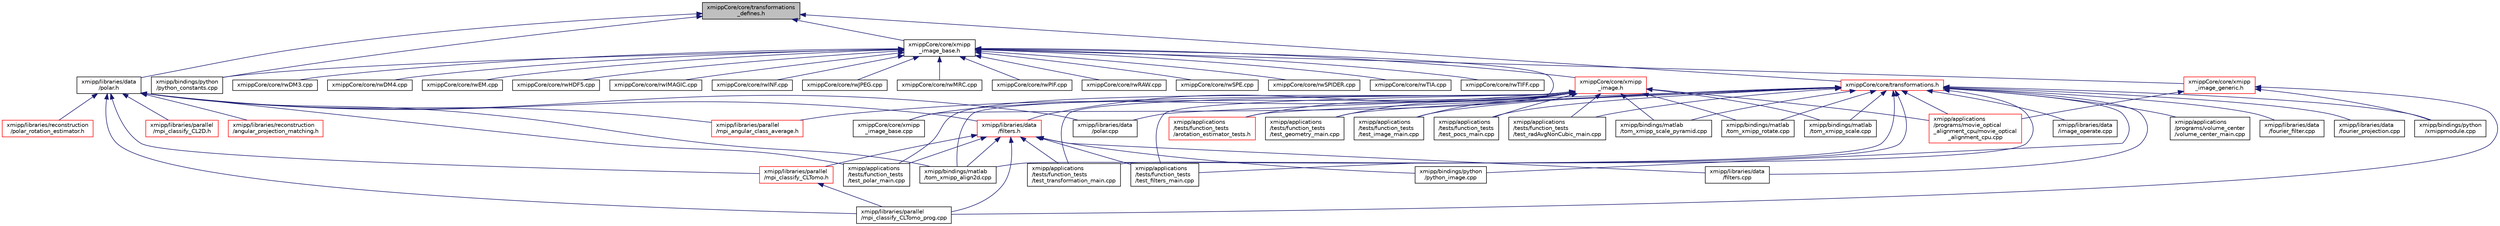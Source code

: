 digraph "xmippCore/core/transformations_defines.h"
{
  edge [fontname="Helvetica",fontsize="10",labelfontname="Helvetica",labelfontsize="10"];
  node [fontname="Helvetica",fontsize="10",shape=record];
  Node1 [label="xmippCore/core/transformations\l_defines.h",height=0.2,width=0.4,color="black", fillcolor="grey75", style="filled", fontcolor="black"];
  Node1 -> Node2 [dir="back",color="midnightblue",fontsize="10",style="solid",fontname="Helvetica"];
  Node2 [label="xmipp/bindings/python\l/python_constants.cpp",height=0.2,width=0.4,color="black", fillcolor="white", style="filled",URL="$python__constants_8cpp.html"];
  Node1 -> Node3 [dir="back",color="midnightblue",fontsize="10",style="solid",fontname="Helvetica"];
  Node3 [label="xmipp/libraries/data\l/polar.h",height=0.2,width=0.4,color="black", fillcolor="white", style="filled",URL="$polar_8h.html"];
  Node3 -> Node4 [dir="back",color="midnightblue",fontsize="10",style="solid",fontname="Helvetica"];
  Node4 [label="xmipp/applications\l/tests/function_tests\l/test_polar_main.cpp",height=0.2,width=0.4,color="black", fillcolor="white", style="filled",URL="$test__polar__main_8cpp.html"];
  Node3 -> Node5 [dir="back",color="midnightblue",fontsize="10",style="solid",fontname="Helvetica"];
  Node5 [label="xmipp/bindings/matlab\l/tom_xmipp_align2d.cpp",height=0.2,width=0.4,color="black", fillcolor="white", style="filled",URL="$tom__xmipp__align2d_8cpp.html"];
  Node3 -> Node6 [dir="back",color="midnightblue",fontsize="10",style="solid",fontname="Helvetica"];
  Node6 [label="xmipp/libraries/data\l/filters.h",height=0.2,width=0.4,color="red", fillcolor="white", style="filled",URL="$filters_8h.html"];
  Node6 -> Node8 [dir="back",color="midnightblue",fontsize="10",style="solid",fontname="Helvetica"];
  Node8 [label="xmipp/applications\l/tests/function_tests\l/test_filters_main.cpp",height=0.2,width=0.4,color="black", fillcolor="white", style="filled",URL="$test__filters__main_8cpp.html"];
  Node6 -> Node4 [dir="back",color="midnightblue",fontsize="10",style="solid",fontname="Helvetica"];
  Node6 -> Node9 [dir="back",color="midnightblue",fontsize="10",style="solid",fontname="Helvetica"];
  Node9 [label="xmipp/applications\l/tests/function_tests\l/test_transformation_main.cpp",height=0.2,width=0.4,color="black", fillcolor="white", style="filled",URL="$test__transformation__main_8cpp.html"];
  Node6 -> Node5 [dir="back",color="midnightblue",fontsize="10",style="solid",fontname="Helvetica"];
  Node6 -> Node10 [dir="back",color="midnightblue",fontsize="10",style="solid",fontname="Helvetica"];
  Node10 [label="xmipp/bindings/python\l/python_image.cpp",height=0.2,width=0.4,color="black", fillcolor="white", style="filled",URL="$python__image_8cpp.html"];
  Node6 -> Node12 [dir="back",color="midnightblue",fontsize="10",style="solid",fontname="Helvetica"];
  Node12 [label="xmipp/libraries/data\l/filters.cpp",height=0.2,width=0.4,color="black", fillcolor="white", style="filled",URL="$filters_8cpp.html"];
  Node6 -> Node120 [dir="back",color="midnightblue",fontsize="10",style="solid",fontname="Helvetica"];
  Node120 [label="xmipp/libraries/parallel\l/mpi_classify_CLTomo.h",height=0.2,width=0.4,color="red", fillcolor="white", style="filled",URL="$mpi__classify__CLTomo_8h.html"];
  Node120 -> Node122 [dir="back",color="midnightblue",fontsize="10",style="solid",fontname="Helvetica"];
  Node122 [label="xmipp/libraries/parallel\l/mpi_classify_CLTomo_prog.cpp",height=0.2,width=0.4,color="black", fillcolor="white", style="filled",URL="$mpi__classify__CLTomo__prog_8cpp.html"];
  Node6 -> Node122 [dir="back",color="midnightblue",fontsize="10",style="solid",fontname="Helvetica"];
  Node3 -> Node223 [dir="back",color="midnightblue",fontsize="10",style="solid",fontname="Helvetica"];
  Node223 [label="xmipp/libraries/data\l/polar.cpp",height=0.2,width=0.4,color="black", fillcolor="white", style="filled",URL="$polar_8cpp.html"];
  Node3 -> Node224 [dir="back",color="midnightblue",fontsize="10",style="solid",fontname="Helvetica"];
  Node224 [label="xmipp/libraries/parallel\l/mpi_angular_class_average.h",height=0.2,width=0.4,color="red", fillcolor="white", style="filled",URL="$mpi__angular__class__average_8h.html"];
  Node3 -> Node227 [dir="back",color="midnightblue",fontsize="10",style="solid",fontname="Helvetica"];
  Node227 [label="xmipp/libraries/parallel\l/mpi_classify_CL2D.h",height=0.2,width=0.4,color="red", fillcolor="white", style="filled",URL="$mpi__classify__CL2D_8h.html"];
  Node3 -> Node120 [dir="back",color="midnightblue",fontsize="10",style="solid",fontname="Helvetica"];
  Node3 -> Node122 [dir="back",color="midnightblue",fontsize="10",style="solid",fontname="Helvetica"];
  Node3 -> Node229 [dir="back",color="midnightblue",fontsize="10",style="solid",fontname="Helvetica"];
  Node229 [label="xmipp/libraries/reconstruction\l/angular_projection_matching.h",height=0.2,width=0.4,color="red", fillcolor="white", style="filled",URL="$angular__projection__matching_8h.html"];
  Node3 -> Node234 [dir="back",color="midnightblue",fontsize="10",style="solid",fontname="Helvetica"];
  Node234 [label="xmipp/libraries/reconstruction\l/polar_rotation_estimator.h",height=0.2,width=0.4,color="red", fillcolor="white", style="filled",URL="$polar__rotation__estimator_8h.html"];
  Node1 -> Node237 [dir="back",color="midnightblue",fontsize="10",style="solid",fontname="Helvetica"];
  Node237 [label="xmippCore/core/xmipp\l_image_base.h",height=0.2,width=0.4,color="black", fillcolor="white", style="filled",URL="$xmipp__image__base_8h.html"];
  Node237 -> Node2 [dir="back",color="midnightblue",fontsize="10",style="solid",fontname="Helvetica"];
  Node237 -> Node238 [dir="back",color="midnightblue",fontsize="10",style="solid",fontname="Helvetica"];
  Node238 [label="xmippCore/core/xmipp\l_image.h",height=0.2,width=0.4,color="red", fillcolor="white", style="filled",URL="$xmipp__image_8h.html"];
  Node238 -> Node241 [dir="back",color="midnightblue",fontsize="10",style="solid",fontname="Helvetica"];
  Node241 [label="xmipp/applications\l/programs/movie_optical\l_alignment_cpu/movie_optical\l_alignment_cpu.cpp",height=0.2,width=0.4,color="red", fillcolor="white", style="filled",URL="$movie__optical__alignment__cpu_8cpp.html"];
  Node238 -> Node247 [dir="back",color="midnightblue",fontsize="10",style="solid",fontname="Helvetica"];
  Node247 [label="xmipp/applications\l/tests/function_tests\l/arotation_estimator_tests.h",height=0.2,width=0.4,color="red", fillcolor="white", style="filled",URL="$arotation__estimator__tests_8h.html"];
  Node238 -> Node8 [dir="back",color="midnightblue",fontsize="10",style="solid",fontname="Helvetica"];
  Node238 -> Node251 [dir="back",color="midnightblue",fontsize="10",style="solid",fontname="Helvetica"];
  Node251 [label="xmipp/applications\l/tests/function_tests\l/test_geometry_main.cpp",height=0.2,width=0.4,color="black", fillcolor="white", style="filled",URL="$test__geometry__main_8cpp.html"];
  Node238 -> Node253 [dir="back",color="midnightblue",fontsize="10",style="solid",fontname="Helvetica"];
  Node253 [label="xmipp/applications\l/tests/function_tests\l/test_image_main.cpp",height=0.2,width=0.4,color="black", fillcolor="white", style="filled",URL="$test__image__main_8cpp.html"];
  Node238 -> Node87 [dir="back",color="midnightblue",fontsize="10",style="solid",fontname="Helvetica"];
  Node87 [label="xmipp/applications\l/tests/function_tests\l/test_pocs_main.cpp",height=0.2,width=0.4,color="black", fillcolor="white", style="filled",URL="$test__pocs__main_8cpp.html"];
  Node238 -> Node4 [dir="back",color="midnightblue",fontsize="10",style="solid",fontname="Helvetica"];
  Node238 -> Node255 [dir="back",color="midnightblue",fontsize="10",style="solid",fontname="Helvetica"];
  Node255 [label="xmipp/applications\l/tests/function_tests\l/test_radAvgNonCubic_main.cpp",height=0.2,width=0.4,color="black", fillcolor="white", style="filled",URL="$test__radAvgNonCubic__main_8cpp.html"];
  Node238 -> Node9 [dir="back",color="midnightblue",fontsize="10",style="solid",fontname="Helvetica"];
  Node238 -> Node5 [dir="back",color="midnightblue",fontsize="10",style="solid",fontname="Helvetica"];
  Node238 -> Node263 [dir="back",color="midnightblue",fontsize="10",style="solid",fontname="Helvetica"];
  Node263 [label="xmipp/bindings/matlab\l/tom_xmipp_rotate.cpp",height=0.2,width=0.4,color="black", fillcolor="white", style="filled",URL="$tom__xmipp__rotate_8cpp.html"];
  Node238 -> Node264 [dir="back",color="midnightblue",fontsize="10",style="solid",fontname="Helvetica"];
  Node264 [label="xmipp/bindings/matlab\l/tom_xmipp_scale.cpp",height=0.2,width=0.4,color="black", fillcolor="white", style="filled",URL="$tom__xmipp__scale_8cpp.html"];
  Node238 -> Node265 [dir="back",color="midnightblue",fontsize="10",style="solid",fontname="Helvetica"];
  Node265 [label="xmipp/bindings/matlab\l/tom_xmipp_scale_pyramid.cpp",height=0.2,width=0.4,color="black", fillcolor="white", style="filled",URL="$tom__xmipp__scale__pyramid_8cpp.html"];
  Node238 -> Node6 [dir="back",color="midnightblue",fontsize="10",style="solid",fontname="Helvetica"];
  Node238 -> Node224 [dir="back",color="midnightblue",fontsize="10",style="solid",fontname="Helvetica"];
  Node238 -> Node617 [dir="back",color="midnightblue",fontsize="10",style="solid",fontname="Helvetica"];
  Node617 [label="xmippCore/core/xmipp\l_image_base.cpp",height=0.2,width=0.4,color="black", fillcolor="white", style="filled",URL="$xmipp__image__base_8cpp.html"];
  Node237 -> Node622 [dir="back",color="midnightblue",fontsize="10",style="solid",fontname="Helvetica"];
  Node622 [label="xmippCore/core/xmipp\l_image_generic.h",height=0.2,width=0.4,color="red", fillcolor="white", style="filled",URL="$xmipp__image__generic_8h.html"];
  Node622 -> Node241 [dir="back",color="midnightblue",fontsize="10",style="solid",fontname="Helvetica"];
  Node622 -> Node19 [dir="back",color="midnightblue",fontsize="10",style="solid",fontname="Helvetica"];
  Node19 [label="xmipp/bindings/python\l/xmippmodule.cpp",height=0.2,width=0.4,color="black", fillcolor="white", style="filled",URL="$xmippmodule_8cpp.html"];
  Node622 -> Node122 [dir="back",color="midnightblue",fontsize="10",style="solid",fontname="Helvetica"];
  Node237 -> Node638 [dir="back",color="midnightblue",fontsize="10",style="solid",fontname="Helvetica"];
  Node638 [label="xmippCore/core/rwDM3.cpp",height=0.2,width=0.4,color="black", fillcolor="white", style="filled",URL="$rwDM3_8cpp.html"];
  Node237 -> Node639 [dir="back",color="midnightblue",fontsize="10",style="solid",fontname="Helvetica"];
  Node639 [label="xmippCore/core/rwDM4.cpp",height=0.2,width=0.4,color="black", fillcolor="white", style="filled",URL="$rwDM4_8cpp.html"];
  Node237 -> Node640 [dir="back",color="midnightblue",fontsize="10",style="solid",fontname="Helvetica"];
  Node640 [label="xmippCore/core/rwEM.cpp",height=0.2,width=0.4,color="black", fillcolor="white", style="filled",URL="$rwEM_8cpp.html"];
  Node237 -> Node641 [dir="back",color="midnightblue",fontsize="10",style="solid",fontname="Helvetica"];
  Node641 [label="xmippCore/core/rwHDF5.cpp",height=0.2,width=0.4,color="black", fillcolor="white", style="filled",URL="$rwHDF5_8cpp.html"];
  Node237 -> Node642 [dir="back",color="midnightblue",fontsize="10",style="solid",fontname="Helvetica"];
  Node642 [label="xmippCore/core/rwIMAGIC.cpp",height=0.2,width=0.4,color="black", fillcolor="white", style="filled",URL="$rwIMAGIC_8cpp.html"];
  Node237 -> Node643 [dir="back",color="midnightblue",fontsize="10",style="solid",fontname="Helvetica"];
  Node643 [label="xmippCore/core/rwINF.cpp",height=0.2,width=0.4,color="black", fillcolor="white", style="filled",URL="$rwINF_8cpp.html"];
  Node237 -> Node644 [dir="back",color="midnightblue",fontsize="10",style="solid",fontname="Helvetica"];
  Node644 [label="xmippCore/core/rwJPEG.cpp",height=0.2,width=0.4,color="black", fillcolor="white", style="filled",URL="$rwJPEG_8cpp.html"];
  Node237 -> Node645 [dir="back",color="midnightblue",fontsize="10",style="solid",fontname="Helvetica"];
  Node645 [label="xmippCore/core/rwMRC.cpp",height=0.2,width=0.4,color="black", fillcolor="white", style="filled",URL="$rwMRC_8cpp.html"];
  Node237 -> Node646 [dir="back",color="midnightblue",fontsize="10",style="solid",fontname="Helvetica"];
  Node646 [label="xmippCore/core/rwPIF.cpp",height=0.2,width=0.4,color="black", fillcolor="white", style="filled",URL="$rwPIF_8cpp.html"];
  Node237 -> Node647 [dir="back",color="midnightblue",fontsize="10",style="solid",fontname="Helvetica"];
  Node647 [label="xmippCore/core/rwRAW.cpp",height=0.2,width=0.4,color="black", fillcolor="white", style="filled",URL="$rwRAW_8cpp.html"];
  Node237 -> Node648 [dir="back",color="midnightblue",fontsize="10",style="solid",fontname="Helvetica"];
  Node648 [label="xmippCore/core/rwSPE.cpp",height=0.2,width=0.4,color="black", fillcolor="white", style="filled",URL="$rwSPE_8cpp.html"];
  Node237 -> Node649 [dir="back",color="midnightblue",fontsize="10",style="solid",fontname="Helvetica"];
  Node649 [label="xmippCore/core/rwSPIDER.cpp",height=0.2,width=0.4,color="black", fillcolor="white", style="filled",URL="$rwSPIDER_8cpp.html"];
  Node237 -> Node650 [dir="back",color="midnightblue",fontsize="10",style="solid",fontname="Helvetica"];
  Node650 [label="xmippCore/core/rwTIA.cpp",height=0.2,width=0.4,color="black", fillcolor="white", style="filled",URL="$rwTIA_8cpp.html"];
  Node237 -> Node651 [dir="back",color="midnightblue",fontsize="10",style="solid",fontname="Helvetica"];
  Node651 [label="xmippCore/core/rwTIFF.cpp",height=0.2,width=0.4,color="black", fillcolor="white", style="filled",URL="$rwTIFF_8cpp.html"];
  Node237 -> Node617 [dir="back",color="midnightblue",fontsize="10",style="solid",fontname="Helvetica"];
  Node1 -> Node652 [dir="back",color="midnightblue",fontsize="10",style="solid",fontname="Helvetica"];
  Node652 [label="xmippCore/core/transformations.h",height=0.2,width=0.4,color="red", fillcolor="white", style="filled",URL="$transformations_8h.html"];
  Node652 -> Node241 [dir="back",color="midnightblue",fontsize="10",style="solid",fontname="Helvetica"];
  Node652 -> Node291 [dir="back",color="midnightblue",fontsize="10",style="solid",fontname="Helvetica"];
  Node291 [label="xmipp/applications\l/programs/volume_center\l/volume_center_main.cpp",height=0.2,width=0.4,color="black", fillcolor="white", style="filled",URL="$volume__center__main_8cpp.html"];
  Node652 -> Node247 [dir="back",color="midnightblue",fontsize="10",style="solid",fontname="Helvetica"];
  Node652 -> Node8 [dir="back",color="midnightblue",fontsize="10",style="solid",fontname="Helvetica"];
  Node652 -> Node251 [dir="back",color="midnightblue",fontsize="10",style="solid",fontname="Helvetica"];
  Node652 -> Node253 [dir="back",color="midnightblue",fontsize="10",style="solid",fontname="Helvetica"];
  Node652 -> Node87 [dir="back",color="midnightblue",fontsize="10",style="solid",fontname="Helvetica"];
  Node652 -> Node255 [dir="back",color="midnightblue",fontsize="10",style="solid",fontname="Helvetica"];
  Node652 -> Node9 [dir="back",color="midnightblue",fontsize="10",style="solid",fontname="Helvetica"];
  Node652 -> Node5 [dir="back",color="midnightblue",fontsize="10",style="solid",fontname="Helvetica"];
  Node652 -> Node263 [dir="back",color="midnightblue",fontsize="10",style="solid",fontname="Helvetica"];
  Node652 -> Node264 [dir="back",color="midnightblue",fontsize="10",style="solid",fontname="Helvetica"];
  Node652 -> Node265 [dir="back",color="midnightblue",fontsize="10",style="solid",fontname="Helvetica"];
  Node652 -> Node10 [dir="back",color="midnightblue",fontsize="10",style="solid",fontname="Helvetica"];
  Node652 -> Node19 [dir="back",color="midnightblue",fontsize="10",style="solid",fontname="Helvetica"];
  Node652 -> Node12 [dir="back",color="midnightblue",fontsize="10",style="solid",fontname="Helvetica"];
  Node652 -> Node20 [dir="back",color="midnightblue",fontsize="10",style="solid",fontname="Helvetica"];
  Node20 [label="xmipp/libraries/data\l/fourier_filter.cpp",height=0.2,width=0.4,color="black", fillcolor="white", style="filled",URL="$fourier__filter_8cpp.html"];
  Node652 -> Node422 [dir="back",color="midnightblue",fontsize="10",style="solid",fontname="Helvetica"];
  Node422 [label="xmipp/libraries/data\l/fourier_projection.cpp",height=0.2,width=0.4,color="black", fillcolor="white", style="filled",URL="$fourier__projection_8cpp.html"];
  Node652 -> Node429 [dir="back",color="midnightblue",fontsize="10",style="solid",fontname="Helvetica"];
  Node429 [label="xmipp/libraries/data\l/image_operate.cpp",height=0.2,width=0.4,color="black", fillcolor="white", style="filled",URL="$image__operate_8cpp.html"];
  Node652 -> Node223 [dir="back",color="midnightblue",fontsize="10",style="solid",fontname="Helvetica"];
}

